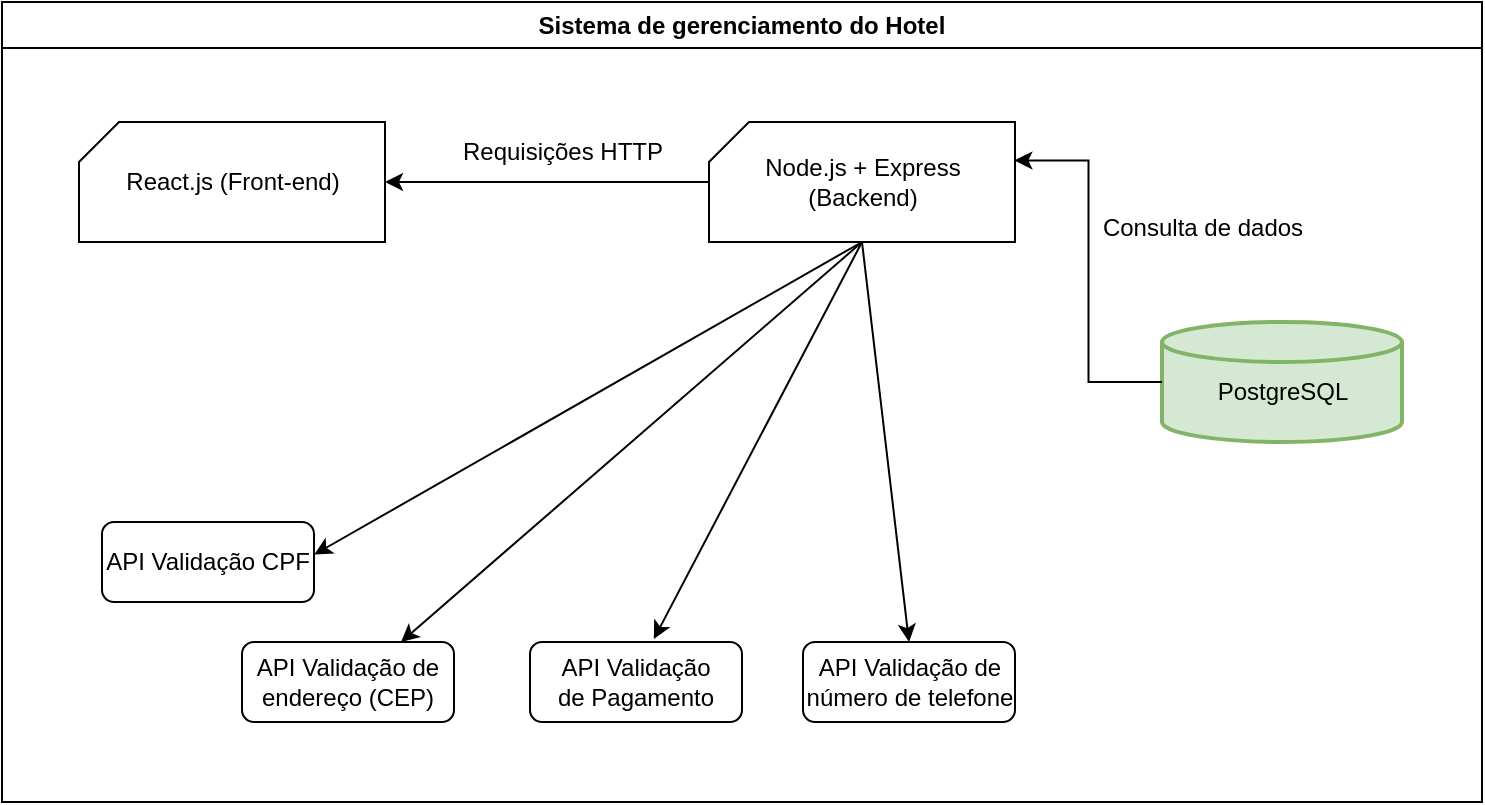 <mxfile version="26.1.1">
  <diagram name="Página-1" id="-OO6vksWuHKH7I4W7_uY">
    <mxGraphModel dx="1035" dy="522" grid="1" gridSize="10" guides="1" tooltips="1" connect="1" arrows="1" fold="1" page="1" pageScale="1" pageWidth="827" pageHeight="1169" math="0" shadow="0">
      <root>
        <mxCell id="0" />
        <mxCell id="1" parent="0" />
        <mxCell id="kGP6_LxnJmwe73gH4mtA-7" value="Sistema de gerenciamento do Hotel" style="swimlane;whiteSpace=wrap;html=1;" vertex="1" parent="1">
          <mxGeometry x="110" y="60" width="740" height="400" as="geometry" />
        </mxCell>
        <mxCell id="kGP6_LxnJmwe73gH4mtA-20" value="" style="verticalLabelPosition=bottom;verticalAlign=top;html=1;shape=card;whiteSpace=wrap;size=20;arcSize=12;" vertex="1" parent="kGP6_LxnJmwe73gH4mtA-7">
          <mxGeometry x="38.5" y="60" width="153" height="60" as="geometry" />
        </mxCell>
        <mxCell id="kGP6_LxnJmwe73gH4mtA-21" value="React.js (Front-end)" style="text;html=1;align=center;verticalAlign=middle;resizable=0;points=[];autosize=1;strokeColor=none;fillColor=none;" vertex="1" parent="kGP6_LxnJmwe73gH4mtA-7">
          <mxGeometry x="50" y="75" width="130" height="30" as="geometry" />
        </mxCell>
        <mxCell id="kGP6_LxnJmwe73gH4mtA-29" value="" style="verticalLabelPosition=bottom;verticalAlign=top;html=1;shape=card;whiteSpace=wrap;size=20;arcSize=12;" vertex="1" parent="kGP6_LxnJmwe73gH4mtA-7">
          <mxGeometry x="353.5" y="60" width="153" height="60" as="geometry" />
        </mxCell>
        <mxCell id="kGP6_LxnJmwe73gH4mtA-31" value="Node.js + Express&lt;div&gt;(Backend)&lt;/div&gt;" style="text;html=1;align=center;verticalAlign=middle;resizable=0;points=[];autosize=1;strokeColor=none;fillColor=none;" vertex="1" parent="kGP6_LxnJmwe73gH4mtA-7">
          <mxGeometry x="370" y="70" width="120" height="40" as="geometry" />
        </mxCell>
        <mxCell id="kGP6_LxnJmwe73gH4mtA-32" value="" style="strokeWidth=2;html=1;shape=mxgraph.flowchart.database;whiteSpace=wrap;fillColor=#d5e8d4;strokeColor=#82b366;" vertex="1" parent="kGP6_LxnJmwe73gH4mtA-7">
          <mxGeometry x="580" y="160" width="120" height="60" as="geometry" />
        </mxCell>
        <mxCell id="kGP6_LxnJmwe73gH4mtA-33" value="PostgreSQL" style="text;html=1;align=center;verticalAlign=middle;resizable=0;points=[];autosize=1;strokeColor=none;fillColor=none;" vertex="1" parent="kGP6_LxnJmwe73gH4mtA-7">
          <mxGeometry x="595" y="180" width="90" height="30" as="geometry" />
        </mxCell>
        <mxCell id="kGP6_LxnJmwe73gH4mtA-40" style="edgeStyle=orthogonalEdgeStyle;rounded=0;orthogonalLoop=1;jettySize=auto;html=1;entryX=1;entryY=0.5;entryDx=0;entryDy=0;entryPerimeter=0;" edge="1" parent="kGP6_LxnJmwe73gH4mtA-7" source="kGP6_LxnJmwe73gH4mtA-29" target="kGP6_LxnJmwe73gH4mtA-20">
          <mxGeometry relative="1" as="geometry" />
        </mxCell>
        <mxCell id="kGP6_LxnJmwe73gH4mtA-41" value="Requisições HTTP" style="text;html=1;align=center;verticalAlign=middle;resizable=0;points=[];autosize=1;strokeColor=none;fillColor=none;" vertex="1" parent="kGP6_LxnJmwe73gH4mtA-7">
          <mxGeometry x="220" y="60" width="120" height="30" as="geometry" />
        </mxCell>
        <mxCell id="kGP6_LxnJmwe73gH4mtA-42" style="edgeStyle=orthogonalEdgeStyle;rounded=0;orthogonalLoop=1;jettySize=auto;html=1;entryX=0.998;entryY=0.32;entryDx=0;entryDy=0;entryPerimeter=0;" edge="1" parent="kGP6_LxnJmwe73gH4mtA-7" source="kGP6_LxnJmwe73gH4mtA-32" target="kGP6_LxnJmwe73gH4mtA-29">
          <mxGeometry relative="1" as="geometry" />
        </mxCell>
        <mxCell id="kGP6_LxnJmwe73gH4mtA-44" value="API Validação CPF" style="rounded=1;whiteSpace=wrap;html=1;" vertex="1" parent="kGP6_LxnJmwe73gH4mtA-7">
          <mxGeometry x="50" y="260" width="106" height="40" as="geometry" />
        </mxCell>
        <mxCell id="kGP6_LxnJmwe73gH4mtA-45" value="API Validação&amp;nbsp;de endereço (CEP)" style="rounded=1;whiteSpace=wrap;html=1;" vertex="1" parent="kGP6_LxnJmwe73gH4mtA-7">
          <mxGeometry x="120" y="320" width="106" height="40" as="geometry" />
        </mxCell>
        <mxCell id="kGP6_LxnJmwe73gH4mtA-46" value="API Validação de&amp;nbsp;Pagamento" style="rounded=1;whiteSpace=wrap;html=1;" vertex="1" parent="kGP6_LxnJmwe73gH4mtA-7">
          <mxGeometry x="264" y="320" width="106" height="40" as="geometry" />
        </mxCell>
        <mxCell id="kGP6_LxnJmwe73gH4mtA-47" value="API Validação de número de telefone" style="rounded=1;whiteSpace=wrap;html=1;" vertex="1" parent="kGP6_LxnJmwe73gH4mtA-7">
          <mxGeometry x="400.5" y="320" width="106" height="40" as="geometry" />
        </mxCell>
        <mxCell id="kGP6_LxnJmwe73gH4mtA-51" value="" style="endArrow=classic;html=1;rounded=0;exitX=0.5;exitY=1;exitDx=0;exitDy=0;exitPerimeter=0;entryX=0.75;entryY=0;entryDx=0;entryDy=0;" edge="1" parent="kGP6_LxnJmwe73gH4mtA-7" source="kGP6_LxnJmwe73gH4mtA-29" target="kGP6_LxnJmwe73gH4mtA-45">
          <mxGeometry width="50" height="50" relative="1" as="geometry">
            <mxPoint x="390" y="260" as="sourcePoint" />
            <mxPoint x="440" y="210" as="targetPoint" />
          </mxGeometry>
        </mxCell>
        <mxCell id="kGP6_LxnJmwe73gH4mtA-52" value="" style="endArrow=classic;html=1;rounded=0;entryX=0.584;entryY=-0.036;entryDx=0;entryDy=0;entryPerimeter=0;" edge="1" parent="kGP6_LxnJmwe73gH4mtA-7" target="kGP6_LxnJmwe73gH4mtA-46">
          <mxGeometry width="50" height="50" relative="1" as="geometry">
            <mxPoint x="430" y="120" as="sourcePoint" />
            <mxPoint x="210" y="330" as="targetPoint" />
          </mxGeometry>
        </mxCell>
        <mxCell id="kGP6_LxnJmwe73gH4mtA-54" value="" style="endArrow=classic;html=1;rounded=0;entryX=0.5;entryY=0;entryDx=0;entryDy=0;exitX=0.5;exitY=1;exitDx=0;exitDy=0;exitPerimeter=0;" edge="1" parent="kGP6_LxnJmwe73gH4mtA-7" source="kGP6_LxnJmwe73gH4mtA-29" target="kGP6_LxnJmwe73gH4mtA-47">
          <mxGeometry width="50" height="50" relative="1" as="geometry">
            <mxPoint x="440" y="130" as="sourcePoint" />
            <mxPoint x="336" y="329" as="targetPoint" />
          </mxGeometry>
        </mxCell>
        <mxCell id="kGP6_LxnJmwe73gH4mtA-55" value="" style="endArrow=classic;html=1;rounded=0;entryX=1.001;entryY=0.407;entryDx=0;entryDy=0;entryPerimeter=0;" edge="1" parent="kGP6_LxnJmwe73gH4mtA-7" target="kGP6_LxnJmwe73gH4mtA-44">
          <mxGeometry width="50" height="50" relative="1" as="geometry">
            <mxPoint x="430" y="120" as="sourcePoint" />
            <mxPoint x="210" y="330" as="targetPoint" />
          </mxGeometry>
        </mxCell>
        <mxCell id="kGP6_LxnJmwe73gH4mtA-43" value="Consulta de dados" style="text;html=1;align=center;verticalAlign=middle;resizable=0;points=[];autosize=1;strokeColor=none;fillColor=none;" vertex="1" parent="1">
          <mxGeometry x="650" y="158" width="120" height="30" as="geometry" />
        </mxCell>
      </root>
    </mxGraphModel>
  </diagram>
</mxfile>
